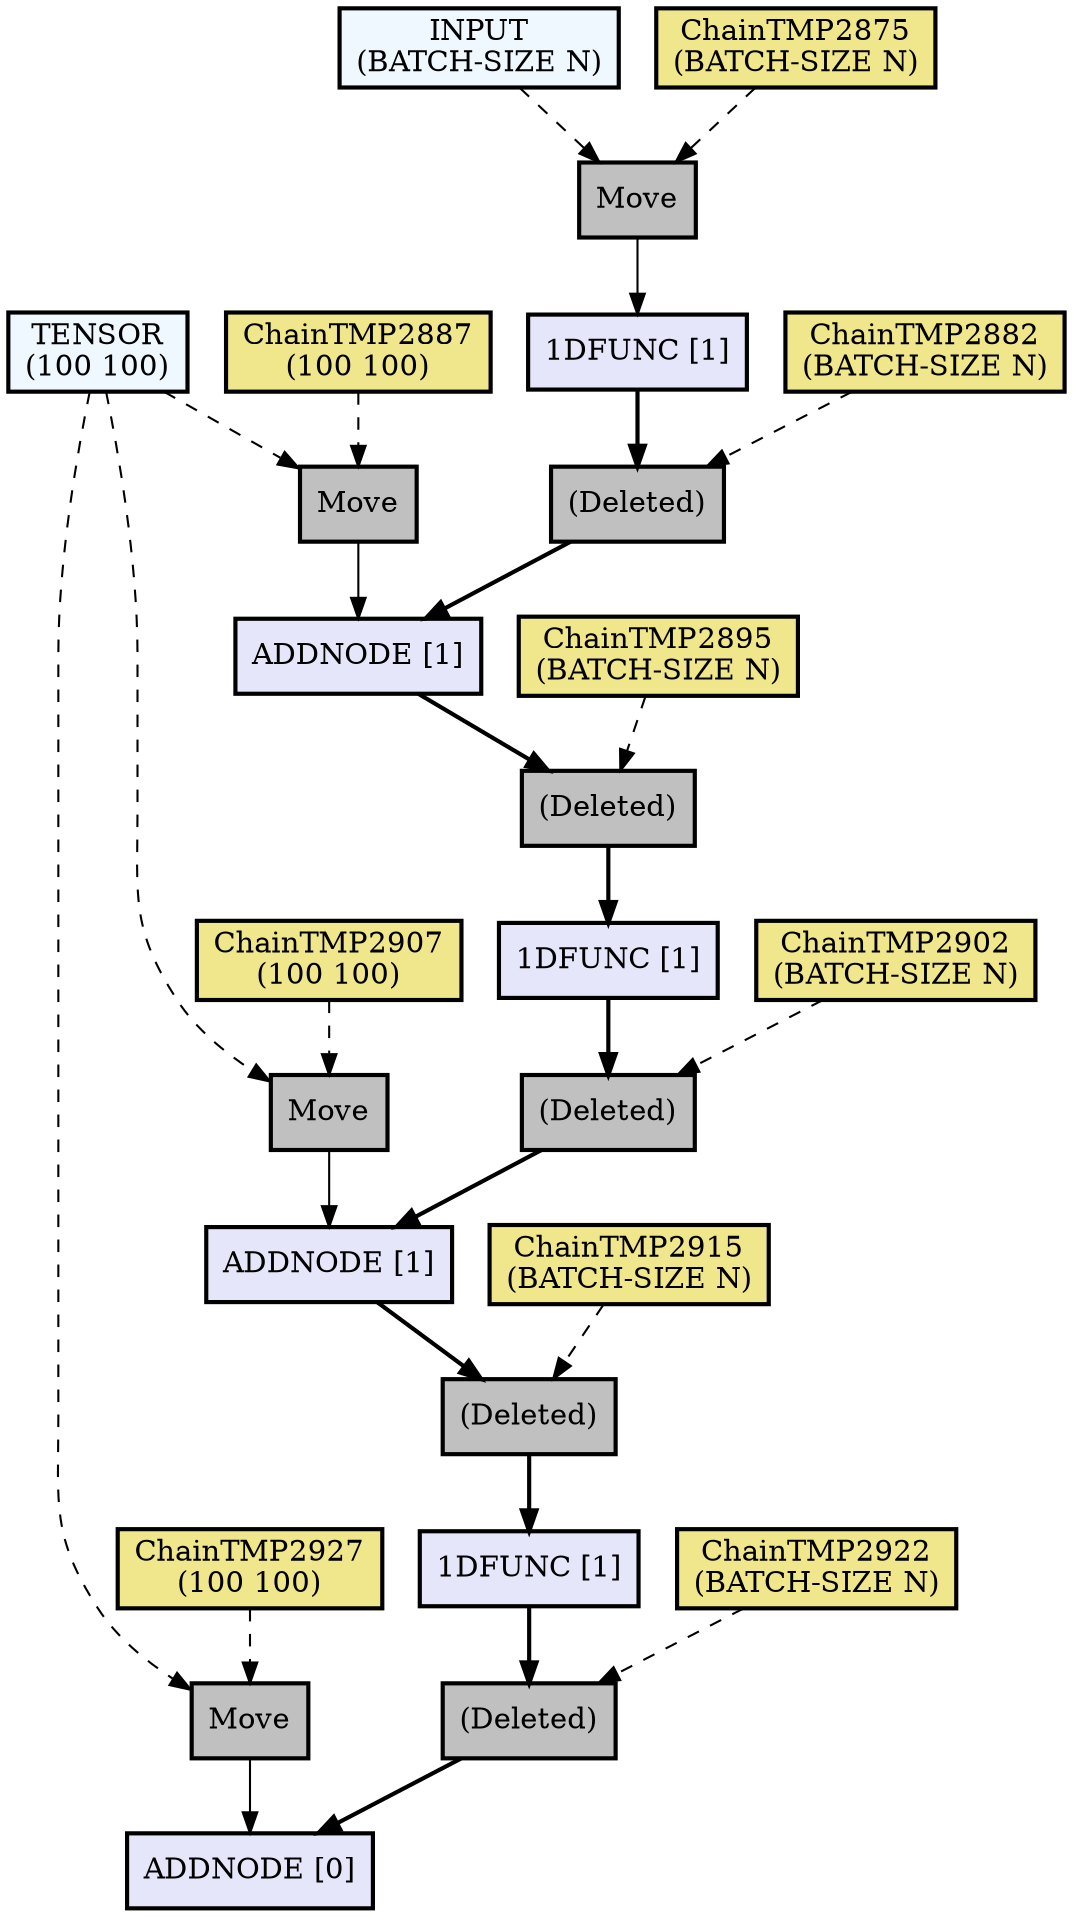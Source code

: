 digraph computation_node {
  node[shape="box" style="filled" color="black" penwidth="2"];
  TENSOR [label = "TENSOR
(100 100)" fillcolor="#f0f8ff" style="filled, solid"];
  ChainTMP2927 [label = "ChainTMP2927
(100 100)" fillcolor="#f0e68c" style="filled, solid"];
  NODE2967 [label = "Move" fillcolor="gray" style="filled, solid"];
  TENSOR [label = "TENSOR
(100 100)" fillcolor="#f0f8ff" style="filled, solid"];
  ChainTMP2907 [label = "ChainTMP2907
(100 100)" fillcolor="#f0e68c" style="filled, solid"];
  NODE2964 [label = "Move" fillcolor="gray" style="filled, solid"];
  TENSOR [label = "TENSOR
(100 100)" fillcolor="#f0f8ff" style="filled, solid"];
  ChainTMP2887 [label = "ChainTMP2887
(100 100)" fillcolor="#f0e68c" style="filled, solid"];
  NODE2961 [label = "Move" fillcolor="gray" style="filled, solid"];
  INPUT [label = "INPUT
(BATCH-SIZE N)" fillcolor="#f0f8ff" style="filled, solid"];
  ChainTMP2875 [label = "ChainTMP2875
(BATCH-SIZE N)" fillcolor="#f0e68c" style="filled, solid"];
  NODE2958 [label = "Move" fillcolor="gray" style="filled, solid"];
  NODE2957 [label = "1DFUNC [1]" fillcolor="#e6e6fa" style="filled, solid"];
  ChainTMP2882 [label = "ChainTMP2882
(BATCH-SIZE N)" fillcolor="#f0e68c" style="filled, solid"];
  NODE2955 [label = "(Deleted)" fillcolor="gray" style="filled, solid"];
  NODE2954 [label = "ADDNODE [1]" fillcolor="#e6e6fa" style="filled, solid"];
  ChainTMP2895 [label = "ChainTMP2895
(BATCH-SIZE N)" fillcolor="#f0e68c" style="filled, solid"];
  NODE2952 [label = "(Deleted)" fillcolor="gray" style="filled, solid"];
  NODE2951 [label = "1DFUNC [1]" fillcolor="#e6e6fa" style="filled, solid"];
  ChainTMP2902 [label = "ChainTMP2902
(BATCH-SIZE N)" fillcolor="#f0e68c" style="filled, solid"];
  NODE2949 [label = "(Deleted)" fillcolor="gray" style="filled, solid"];
  NODE2948 [label = "ADDNODE [1]" fillcolor="#e6e6fa" style="filled, solid"];
  ChainTMP2915 [label = "ChainTMP2915
(BATCH-SIZE N)" fillcolor="#f0e68c" style="filled, solid"];
  NODE2946 [label = "(Deleted)" fillcolor="gray" style="filled, solid"];
  NODE2945 [label = "1DFUNC [1]" fillcolor="#e6e6fa" style="filled, solid"];
  ChainTMP2922 [label = "ChainTMP2922
(BATCH-SIZE N)" fillcolor="#f0e68c" style="filled, solid"];
  NODE2943 [label = "(Deleted)" fillcolor="gray" style="filled, solid"];
  NODE2942 [label = "ADDNODE [0]" fillcolor="#e6e6fa" style="filled, solid"];
  NODE2943 -> NODE2942[penwidth="2"];
  ChainTMP2922 -> NODE2943[style="dashed"];
  NODE2945 -> NODE2943[penwidth="2"];
  NODE2946 -> NODE2945[penwidth="2"];
  ChainTMP2915 -> NODE2946[style="dashed"];
  NODE2948 -> NODE2946[penwidth="2"];
  NODE2949 -> NODE2948[penwidth="2"];
  ChainTMP2902 -> NODE2949[style="dashed"];
  NODE2951 -> NODE2949[penwidth="2"];
  NODE2952 -> NODE2951[penwidth="2"];
  ChainTMP2895 -> NODE2952[style="dashed"];
  NODE2954 -> NODE2952[penwidth="2"];
  NODE2955 -> NODE2954[penwidth="2"];
  ChainTMP2882 -> NODE2955[style="dashed"];
  NODE2957 -> NODE2955[penwidth="2"];
  NODE2958 -> NODE2957[weight=10];
  ChainTMP2875 -> NODE2958[style="dashed"];
  INPUT -> NODE2958[style="dashed"];
  NODE2961 -> NODE2954[weight=10];
  ChainTMP2887 -> NODE2961[style="dashed"];
  TENSOR -> NODE2961[style="dashed"];
  NODE2964 -> NODE2948[weight=10];
  ChainTMP2907 -> NODE2964[style="dashed"];
  TENSOR -> NODE2964[style="dashed"];
  NODE2967 -> NODE2942[weight=10];
  ChainTMP2927 -> NODE2967[style="dashed"];
  TENSOR -> NODE2967[style="dashed"];
}
